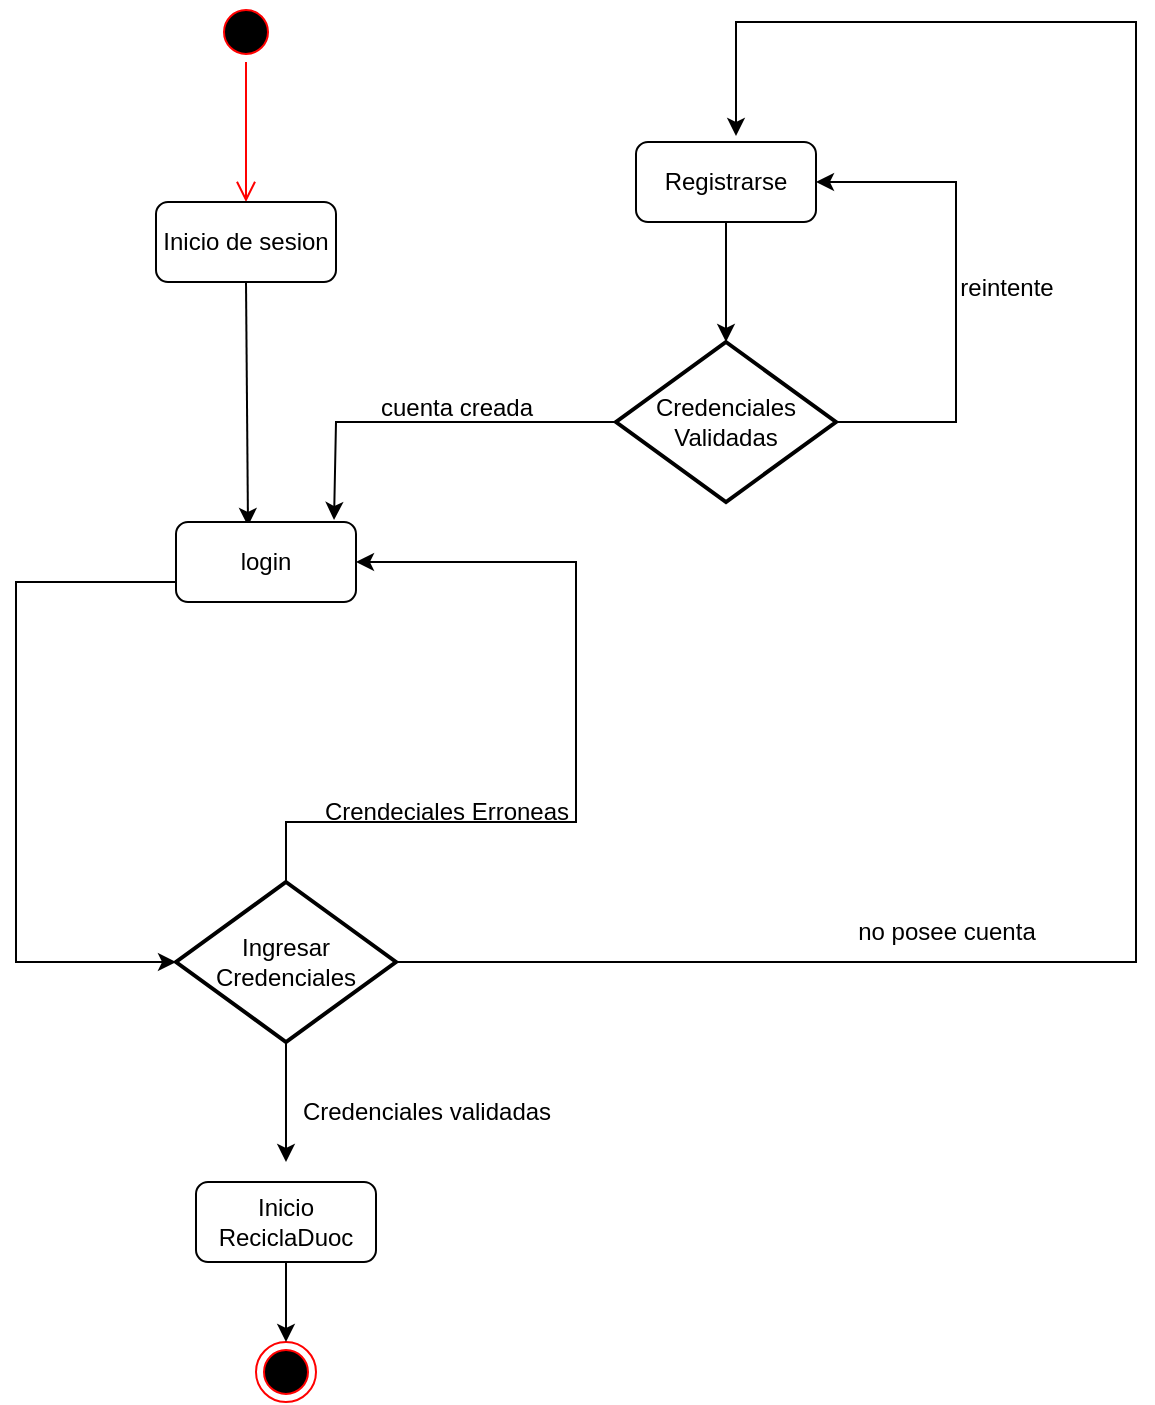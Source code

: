 <mxfile version="28.2.5">
  <diagram name="Página-1" id="EJ0cg0RW1ybadD3NqLFn">
    <mxGraphModel dx="1426" dy="777" grid="1" gridSize="10" guides="1" tooltips="1" connect="1" arrows="1" fold="1" page="1" pageScale="1" pageWidth="827" pageHeight="1169" math="0" shadow="0">
      <root>
        <mxCell id="0" />
        <mxCell id="1" parent="0" />
        <mxCell id="Ge2W8WzSjIJSk4oD31rB-1" value="" style="ellipse;html=1;shape=startState;fillColor=#000000;strokeColor=#ff0000;" vertex="1" parent="1">
          <mxGeometry x="220" y="30" width="30" height="30" as="geometry" />
        </mxCell>
        <mxCell id="Ge2W8WzSjIJSk4oD31rB-2" value="" style="edgeStyle=orthogonalEdgeStyle;html=1;verticalAlign=bottom;endArrow=open;endSize=8;strokeColor=#ff0000;rounded=0;entryX=0.5;entryY=0;entryDx=0;entryDy=0;" edge="1" source="Ge2W8WzSjIJSk4oD31rB-1" parent="1" target="Ge2W8WzSjIJSk4oD31rB-3">
          <mxGeometry relative="1" as="geometry">
            <mxPoint x="235" y="120" as="targetPoint" />
          </mxGeometry>
        </mxCell>
        <mxCell id="Ge2W8WzSjIJSk4oD31rB-3" value="Inicio de sesion" style="rounded=1;whiteSpace=wrap;html=1;" vertex="1" parent="1">
          <mxGeometry x="190" y="130" width="90" height="40" as="geometry" />
        </mxCell>
        <mxCell id="Ge2W8WzSjIJSk4oD31rB-4" value="" style="endArrow=classic;html=1;rounded=0;exitX=0.5;exitY=1;exitDx=0;exitDy=0;entryX=0.4;entryY=0.05;entryDx=0;entryDy=0;entryPerimeter=0;" edge="1" parent="1" source="Ge2W8WzSjIJSk4oD31rB-3" target="Ge2W8WzSjIJSk4oD31rB-6">
          <mxGeometry width="50" height="50" relative="1" as="geometry">
            <mxPoint x="390" y="350" as="sourcePoint" />
            <mxPoint x="229" y="270" as="targetPoint" />
          </mxGeometry>
        </mxCell>
        <mxCell id="Ge2W8WzSjIJSk4oD31rB-6" value="login" style="rounded=1;whiteSpace=wrap;html=1;" vertex="1" parent="1">
          <mxGeometry x="200" y="290" width="90" height="40" as="geometry" />
        </mxCell>
        <mxCell id="Ge2W8WzSjIJSk4oD31rB-8" value="Ingresar Credenciales" style="strokeWidth=2;html=1;shape=mxgraph.flowchart.decision;whiteSpace=wrap;" vertex="1" parent="1">
          <mxGeometry x="200" y="470" width="110" height="80" as="geometry" />
        </mxCell>
        <mxCell id="Ge2W8WzSjIJSk4oD31rB-9" value="" style="endArrow=classic;html=1;rounded=0;exitX=0;exitY=0.75;exitDx=0;exitDy=0;entryX=0;entryY=0.5;entryDx=0;entryDy=0;entryPerimeter=0;" edge="1" parent="1" source="Ge2W8WzSjIJSk4oD31rB-6" target="Ge2W8WzSjIJSk4oD31rB-8">
          <mxGeometry width="50" height="50" relative="1" as="geometry">
            <mxPoint x="390" y="350" as="sourcePoint" />
            <mxPoint x="440" y="300" as="targetPoint" />
            <Array as="points">
              <mxPoint x="120" y="320" />
              <mxPoint x="120" y="400" />
              <mxPoint x="120" y="510" />
            </Array>
          </mxGeometry>
        </mxCell>
        <mxCell id="Ge2W8WzSjIJSk4oD31rB-10" value="" style="endArrow=classic;html=1;rounded=0;exitX=0.5;exitY=0;exitDx=0;exitDy=0;exitPerimeter=0;entryX=1;entryY=0.5;entryDx=0;entryDy=0;" edge="1" parent="1" source="Ge2W8WzSjIJSk4oD31rB-8" target="Ge2W8WzSjIJSk4oD31rB-6">
          <mxGeometry width="50" height="50" relative="1" as="geometry">
            <mxPoint x="390" y="350" as="sourcePoint" />
            <mxPoint x="340" y="260" as="targetPoint" />
            <Array as="points">
              <mxPoint x="255" y="440" />
              <mxPoint x="330" y="440" />
              <mxPoint x="370" y="440" />
              <mxPoint x="400" y="440" />
              <mxPoint x="400" y="410" />
              <mxPoint x="400" y="350" />
              <mxPoint x="400" y="310" />
            </Array>
          </mxGeometry>
        </mxCell>
        <mxCell id="Ge2W8WzSjIJSk4oD31rB-11" value="Crendeciales Erroneas" style="text;html=1;align=center;verticalAlign=middle;resizable=0;points=[];autosize=1;strokeColor=none;fillColor=none;" vertex="1" parent="1">
          <mxGeometry x="260" y="420" width="150" height="30" as="geometry" />
        </mxCell>
        <mxCell id="Ge2W8WzSjIJSk4oD31rB-12" value="Registrarse" style="rounded=1;whiteSpace=wrap;html=1;" vertex="1" parent="1">
          <mxGeometry x="430" y="100" width="90" height="40" as="geometry" />
        </mxCell>
        <mxCell id="Ge2W8WzSjIJSk4oD31rB-13" value="" style="endArrow=classic;html=1;rounded=0;exitX=1;exitY=0.5;exitDx=0;exitDy=0;exitPerimeter=0;" edge="1" parent="1" source="Ge2W8WzSjIJSk4oD31rB-8">
          <mxGeometry width="50" height="50" relative="1" as="geometry">
            <mxPoint x="590" y="400" as="sourcePoint" />
            <mxPoint x="480" y="97" as="targetPoint" />
            <Array as="points">
              <mxPoint x="510" y="510" />
              <mxPoint x="680" y="510" />
              <mxPoint x="680" y="400" />
              <mxPoint x="680" y="40" />
              <mxPoint x="590" y="40" />
              <mxPoint x="480" y="40" />
            </Array>
          </mxGeometry>
        </mxCell>
        <mxCell id="Ge2W8WzSjIJSk4oD31rB-14" value="Credenciales Validadas" style="strokeWidth=2;html=1;shape=mxgraph.flowchart.decision;whiteSpace=wrap;" vertex="1" parent="1">
          <mxGeometry x="420" y="200" width="110" height="80" as="geometry" />
        </mxCell>
        <mxCell id="Ge2W8WzSjIJSk4oD31rB-15" value="" style="endArrow=classic;html=1;rounded=0;entryX=0.5;entryY=0;entryDx=0;entryDy=0;entryPerimeter=0;exitX=0.5;exitY=1;exitDx=0;exitDy=0;" edge="1" parent="1" source="Ge2W8WzSjIJSk4oD31rB-12" target="Ge2W8WzSjIJSk4oD31rB-14">
          <mxGeometry width="50" height="50" relative="1" as="geometry">
            <mxPoint x="585" y="170" as="sourcePoint" />
            <mxPoint x="480" y="200" as="targetPoint" />
          </mxGeometry>
        </mxCell>
        <mxCell id="Ge2W8WzSjIJSk4oD31rB-16" value="" style="endArrow=classic;html=1;rounded=0;entryX=1;entryY=0.5;entryDx=0;entryDy=0;exitX=1;exitY=0.5;exitDx=0;exitDy=0;exitPerimeter=0;" edge="1" parent="1" source="Ge2W8WzSjIJSk4oD31rB-14" target="Ge2W8WzSjIJSk4oD31rB-12">
          <mxGeometry width="50" height="50" relative="1" as="geometry">
            <mxPoint x="715" y="280" as="sourcePoint" />
            <mxPoint x="610" y="310" as="targetPoint" />
            <Array as="points">
              <mxPoint x="590" y="240" />
              <mxPoint x="590" y="120" />
            </Array>
          </mxGeometry>
        </mxCell>
        <mxCell id="Ge2W8WzSjIJSk4oD31rB-17" value="reintente" style="text;html=1;align=center;verticalAlign=middle;resizable=0;points=[];autosize=1;strokeColor=none;fillColor=none;" vertex="1" parent="1">
          <mxGeometry x="580" y="158" width="70" height="30" as="geometry" />
        </mxCell>
        <mxCell id="Ge2W8WzSjIJSk4oD31rB-18" value="" style="endArrow=classic;html=1;rounded=0;entryX=0.878;entryY=-0.025;entryDx=0;entryDy=0;entryPerimeter=0;exitX=0;exitY=0.5;exitDx=0;exitDy=0;exitPerimeter=0;" edge="1" parent="1" source="Ge2W8WzSjIJSk4oD31rB-14" target="Ge2W8WzSjIJSk4oD31rB-6">
          <mxGeometry width="50" height="50" relative="1" as="geometry">
            <mxPoint x="410" y="200" as="sourcePoint" />
            <mxPoint x="440" y="300" as="targetPoint" />
            <Array as="points">
              <mxPoint x="280" y="240" />
            </Array>
          </mxGeometry>
        </mxCell>
        <mxCell id="Ge2W8WzSjIJSk4oD31rB-20" value="" style="endArrow=classic;html=1;rounded=0;exitX=0.5;exitY=1;exitDx=0;exitDy=0;exitPerimeter=0;" edge="1" parent="1" source="Ge2W8WzSjIJSk4oD31rB-8">
          <mxGeometry width="50" height="50" relative="1" as="geometry">
            <mxPoint x="390" y="350" as="sourcePoint" />
            <mxPoint x="255" y="610" as="targetPoint" />
          </mxGeometry>
        </mxCell>
        <mxCell id="Ge2W8WzSjIJSk4oD31rB-21" value="Inicio ReciclaDuoc" style="rounded=1;whiteSpace=wrap;html=1;" vertex="1" parent="1">
          <mxGeometry x="210" y="620" width="90" height="40" as="geometry" />
        </mxCell>
        <mxCell id="Ge2W8WzSjIJSk4oD31rB-22" value="" style="ellipse;html=1;shape=endState;fillColor=#000000;strokeColor=#ff0000;" vertex="1" parent="1">
          <mxGeometry x="240" y="700" width="30" height="30" as="geometry" />
        </mxCell>
        <mxCell id="Ge2W8WzSjIJSk4oD31rB-23" value="" style="endArrow=classic;html=1;rounded=0;exitX=0.5;exitY=1;exitDx=0;exitDy=0;entryX=0.5;entryY=0;entryDx=0;entryDy=0;" edge="1" parent="1" source="Ge2W8WzSjIJSk4oD31rB-21" target="Ge2W8WzSjIJSk4oD31rB-22">
          <mxGeometry width="50" height="50" relative="1" as="geometry">
            <mxPoint x="390" y="650" as="sourcePoint" />
            <mxPoint x="440" y="600" as="targetPoint" />
          </mxGeometry>
        </mxCell>
        <mxCell id="Ge2W8WzSjIJSk4oD31rB-25" value="cuenta creada" style="text;html=1;align=center;verticalAlign=middle;resizable=0;points=[];autosize=1;strokeColor=none;fillColor=none;" vertex="1" parent="1">
          <mxGeometry x="290" y="218" width="100" height="30" as="geometry" />
        </mxCell>
        <mxCell id="Ge2W8WzSjIJSk4oD31rB-26" value="no posee cuenta" style="text;html=1;align=center;verticalAlign=middle;resizable=0;points=[];autosize=1;strokeColor=none;fillColor=none;" vertex="1" parent="1">
          <mxGeometry x="530" y="480" width="110" height="30" as="geometry" />
        </mxCell>
        <mxCell id="Ge2W8WzSjIJSk4oD31rB-27" value="Credenciales validadas" style="text;html=1;align=center;verticalAlign=middle;resizable=0;points=[];autosize=1;strokeColor=none;fillColor=none;" vertex="1" parent="1">
          <mxGeometry x="250" y="569.5" width="150" height="30" as="geometry" />
        </mxCell>
      </root>
    </mxGraphModel>
  </diagram>
</mxfile>
